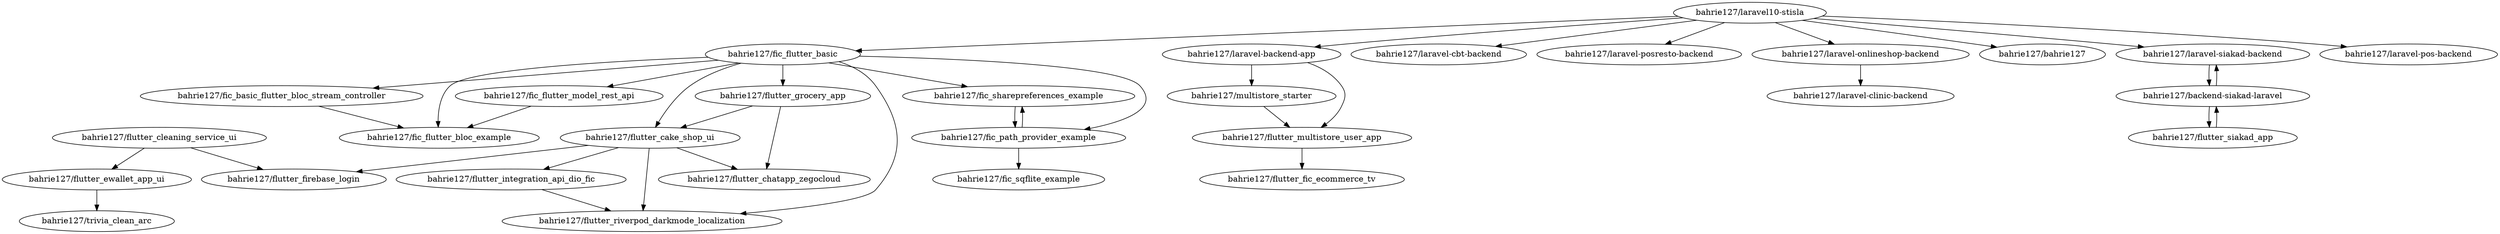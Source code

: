 digraph G {
"bahrie127/flutter_integration_api_dio_fic" -> "bahrie127/flutter_riverpod_darkmode_localization"
"bahrie127/fic_flutter_basic" -> "bahrie127/fic_sharepreferences_example"
"bahrie127/fic_flutter_basic" -> "bahrie127/fic_path_provider_example"
"bahrie127/fic_flutter_basic" -> "bahrie127/fic_flutter_model_rest_api"
"bahrie127/fic_flutter_basic" -> "bahrie127/fic_basic_flutter_bloc_stream_controller"
"bahrie127/fic_flutter_basic" -> "bahrie127/flutter_grocery_app"
"bahrie127/fic_flutter_basic" -> "bahrie127/flutter_riverpod_darkmode_localization"
"bahrie127/fic_flutter_basic" -> "bahrie127/fic_flutter_bloc_example"
"bahrie127/fic_flutter_basic" -> "bahrie127/flutter_cake_shop_ui"
"bahrie127/flutter_cake_shop_ui" -> "bahrie127/flutter_chatapp_zegocloud"
"bahrie127/flutter_cake_shop_ui" -> "bahrie127/flutter_riverpod_darkmode_localization"
"bahrie127/flutter_cake_shop_ui" -> "bahrie127/flutter_firebase_login"
"bahrie127/flutter_cake_shop_ui" -> "bahrie127/flutter_integration_api_dio_fic"
"bahrie127/flutter_grocery_app" -> "bahrie127/flutter_cake_shop_ui"
"bahrie127/flutter_grocery_app" -> "bahrie127/flutter_chatapp_zegocloud"
"bahrie127/flutter_cleaning_service_ui" -> "bahrie127/flutter_firebase_login"
"bahrie127/flutter_cleaning_service_ui" -> "bahrie127/flutter_ewallet_app_ui"
"bahrie127/flutter_ewallet_app_ui" -> "bahrie127/trivia_clean_arc"
"bahrie127/laravel-backend-app" -> "bahrie127/multistore_starter"
"bahrie127/laravel-backend-app" -> "bahrie127/flutter_multistore_user_app"
"bahrie127/multistore_starter" -> "bahrie127/flutter_multistore_user_app"
"bahrie127/laravel10-stisla" -> "bahrie127/laravel-cbt-backend"
"bahrie127/laravel10-stisla" -> "bahrie127/fic_flutter_basic"
"bahrie127/laravel10-stisla" -> "bahrie127/laravel-posresto-backend"
"bahrie127/laravel10-stisla" -> "bahrie127/laravel-onlineshop-backend"
"bahrie127/laravel10-stisla" -> "bahrie127/bahrie127"
"bahrie127/laravel10-stisla" -> "bahrie127/laravel-siakad-backend"
"bahrie127/laravel10-stisla" -> "bahrie127/laravel-pos-backend"
"bahrie127/laravel10-stisla" -> "bahrie127/laravel-backend-app"
"bahrie127/laravel-siakad-backend" -> "bahrie127/backend-siakad-laravel"
"bahrie127/fic_sharepreferences_example" -> "bahrie127/fic_path_provider_example"
"bahrie127/fic_path_provider_example" -> "bahrie127/fic_sharepreferences_example"
"bahrie127/fic_path_provider_example" -> "bahrie127/fic_sqflite_example"
"bahrie127/fic_flutter_model_rest_api" -> "bahrie127/fic_flutter_bloc_example"
"bahrie127/flutter_siakad_app" -> "bahrie127/backend-siakad-laravel"
"bahrie127/fic_basic_flutter_bloc_stream_controller" -> "bahrie127/fic_flutter_bloc_example"
"bahrie127/flutter_multistore_user_app" -> "bahrie127/flutter_fic_ecommerce_tv"
"bahrie127/backend-siakad-laravel" -> "bahrie127/flutter_siakad_app"
"bahrie127/backend-siakad-laravel" -> "bahrie127/laravel-siakad-backend"
"bahrie127/laravel-onlineshop-backend" -> "bahrie127/laravel-clinic-backend"
"bahrie127/flutter_integration_api_dio_fic" ["l"="2.253,44.526"]
"bahrie127/flutter_riverpod_darkmode_localization" ["l"="2.266,44.512"]
"bahrie127/fic_flutter_basic" ["l"="2.277,44.489"]
"bahrie127/fic_sharepreferences_example" ["l"="2.27,44.468"]
"bahrie127/fic_path_provider_example" ["l"="2.253,44.47"]
"bahrie127/fic_flutter_model_rest_api" ["l"="2.297,44.48"]
"bahrie127/fic_basic_flutter_bloc_stream_controller" ["l"="2.292,44.506"]
"bahrie127/flutter_grocery_app" ["l"="2.242,44.493"]
"bahrie127/fic_flutter_bloc_example" ["l"="2.3,44.494"]
"bahrie127/flutter_cake_shop_ui" ["l"="2.245,44.51"]
"bahrie127/flutter_chatapp_zegocloud" ["l"="2.224,44.502"]
"bahrie127/flutter_firebase_login" ["l"="2.219,44.525"]
"bahrie127/flutter_cleaning_service_ui" ["l"="2.201,44.538"]
"bahrie127/flutter_ewallet_app_ui" ["l"="2.185,44.55"]
"bahrie127/trivia_clean_arc" ["l"="2.171,44.56"]
"bahrie127/laravel-backend-app" ["l"="2.385,44.485"]
"bahrie127/multistore_starter" ["l"="2.406,44.481"]
"bahrie127/flutter_multistore_user_app" ["l"="2.409,44.492"]
"bahrie127/laravel10-stisla" ["l"="2.343,44.477"]
"bahrie127/laravel-cbt-backend" ["l"="2.347,44.455"]
"bahrie127/laravel-posresto-backend" ["l"="2.365,44.46"]
"bahrie127/laravel-onlineshop-backend" ["l"="2.328,44.453"]
"bahrie127/bahrie127" ["l"="2.372,44.472"]
"bahrie127/laravel-siakad-backend" ["l"="2.35,44.5"]
"bahrie127/laravel-pos-backend" ["l"="2.36,44.489"]
"bahrie127/backend-siakad-laravel" ["l"="2.358,44.514"]
"bahrie127/fic_sqflite_example" ["l"="2.236,44.455"]
"bahrie127/flutter_siakad_app" ["l"="2.365,44.525"]
"bahrie127/flutter_fic_ecommerce_tv" ["l"="2.428,44.498"]
"bahrie127/laravel-clinic-backend" ["l"="2.326,44.436"]
}
